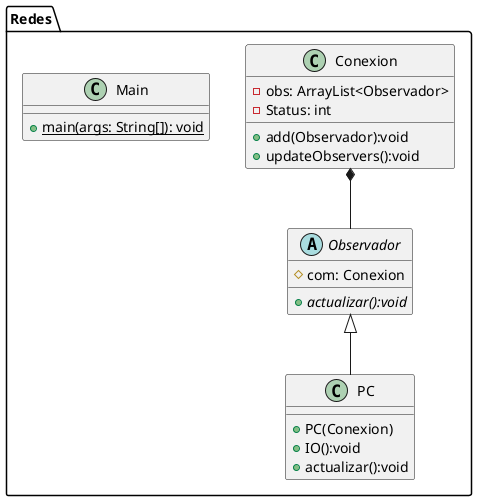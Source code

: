 @startuml

package Redes{

    Abstract Observador{
        #com: Conexion
        +actualizar():void {Abstract}
    }
    
    class Conexion{
        -obs: ArrayList<Observador>
        -Status: int
        +add(Observador):void
        +updateObservers():void
    }
    
    class PC extends Observador{
        +PC(Conexion)
        +IO():void
        +actualizar():void
    }
    
    class Main{
        + main(args: String[]): void {static}
    }

}

Conexion *-- Observador

@enduml
